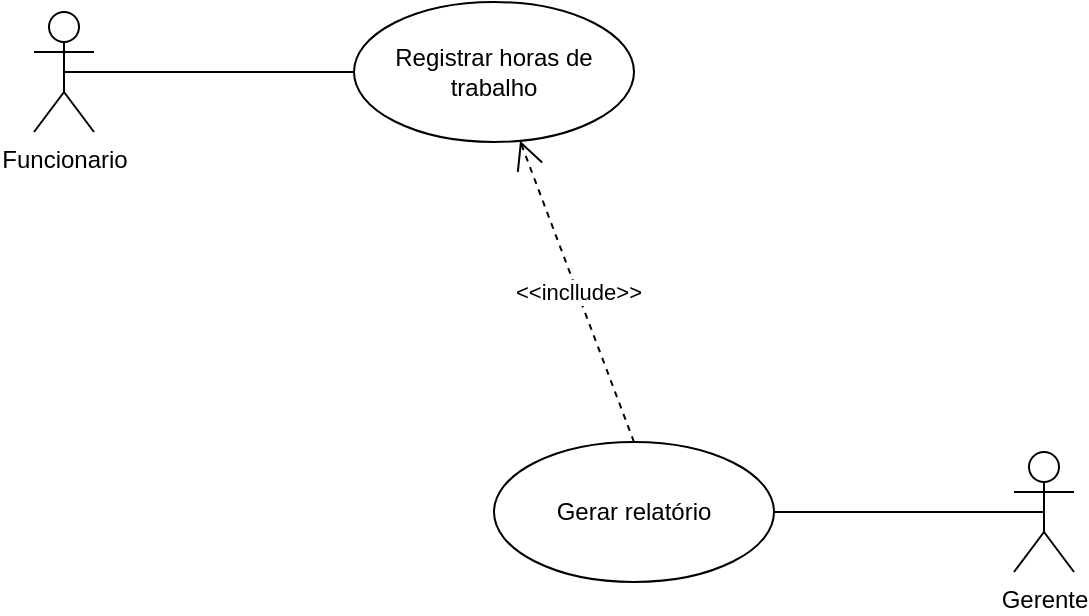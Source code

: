 <mxfile version="21.8.0" type="github">
  <diagram name="Página-1" id="hFGsxHaSRPx3BqDtj-ch">
    <mxGraphModel dx="1181" dy="685" grid="1" gridSize="10" guides="1" tooltips="1" connect="1" arrows="1" fold="1" page="1" pageScale="1" pageWidth="827" pageHeight="1169" math="0" shadow="0">
      <root>
        <mxCell id="0" />
        <mxCell id="1" parent="0" />
        <mxCell id="rQBHs9v089_UBDKq0QUh-5" style="rounded=0;orthogonalLoop=1;jettySize=auto;html=1;exitX=0.5;exitY=0.5;exitDx=0;exitDy=0;exitPerimeter=0;entryX=0;entryY=0.5;entryDx=0;entryDy=0;endArrow=none;endFill=0;" edge="1" parent="1" source="rQBHs9v089_UBDKq0QUh-1" target="rQBHs9v089_UBDKq0QUh-2">
          <mxGeometry relative="1" as="geometry" />
        </mxCell>
        <mxCell id="rQBHs9v089_UBDKq0QUh-1" value="Funcionario" style="shape=umlActor;verticalLabelPosition=bottom;verticalAlign=top;html=1;" vertex="1" parent="1">
          <mxGeometry x="100" y="350" width="30" height="60" as="geometry" />
        </mxCell>
        <mxCell id="rQBHs9v089_UBDKq0QUh-2" value="Registrar horas de trabalho" style="ellipse;whiteSpace=wrap;html=1;" vertex="1" parent="1">
          <mxGeometry x="260" y="345" width="140" height="70" as="geometry" />
        </mxCell>
        <mxCell id="rQBHs9v089_UBDKq0QUh-6" value="Gerente" style="shape=umlActor;verticalLabelPosition=bottom;verticalAlign=top;html=1;" vertex="1" parent="1">
          <mxGeometry x="590" y="570" width="30" height="60" as="geometry" />
        </mxCell>
        <mxCell id="rQBHs9v089_UBDKq0QUh-11" value="Gerar relatório" style="ellipse;whiteSpace=wrap;html=1;" vertex="1" parent="1">
          <mxGeometry x="330" y="565" width="140" height="70" as="geometry" />
        </mxCell>
        <mxCell id="rQBHs9v089_UBDKq0QUh-12" style="rounded=0;orthogonalLoop=1;jettySize=auto;html=1;exitX=1;exitY=0.5;exitDx=0;exitDy=0;entryX=0.5;entryY=0.5;entryDx=0;entryDy=0;entryPerimeter=0;endArrow=none;endFill=0;" edge="1" parent="1" source="rQBHs9v089_UBDKq0QUh-11" target="rQBHs9v089_UBDKq0QUh-6">
          <mxGeometry relative="1" as="geometry" />
        </mxCell>
        <mxCell id="rQBHs9v089_UBDKq0QUh-14" value="&amp;lt;&amp;lt;incllude&amp;gt;&amp;gt;" style="endArrow=open;endSize=12;dashed=1;html=1;rounded=0;exitX=0.5;exitY=0;exitDx=0;exitDy=0;" edge="1" parent="1" source="rQBHs9v089_UBDKq0QUh-11" target="rQBHs9v089_UBDKq0QUh-2">
          <mxGeometry width="160" relative="1" as="geometry">
            <mxPoint x="140" y="638.24" as="sourcePoint" />
            <mxPoint x="247.78" y="531" as="targetPoint" />
          </mxGeometry>
        </mxCell>
      </root>
    </mxGraphModel>
  </diagram>
</mxfile>
